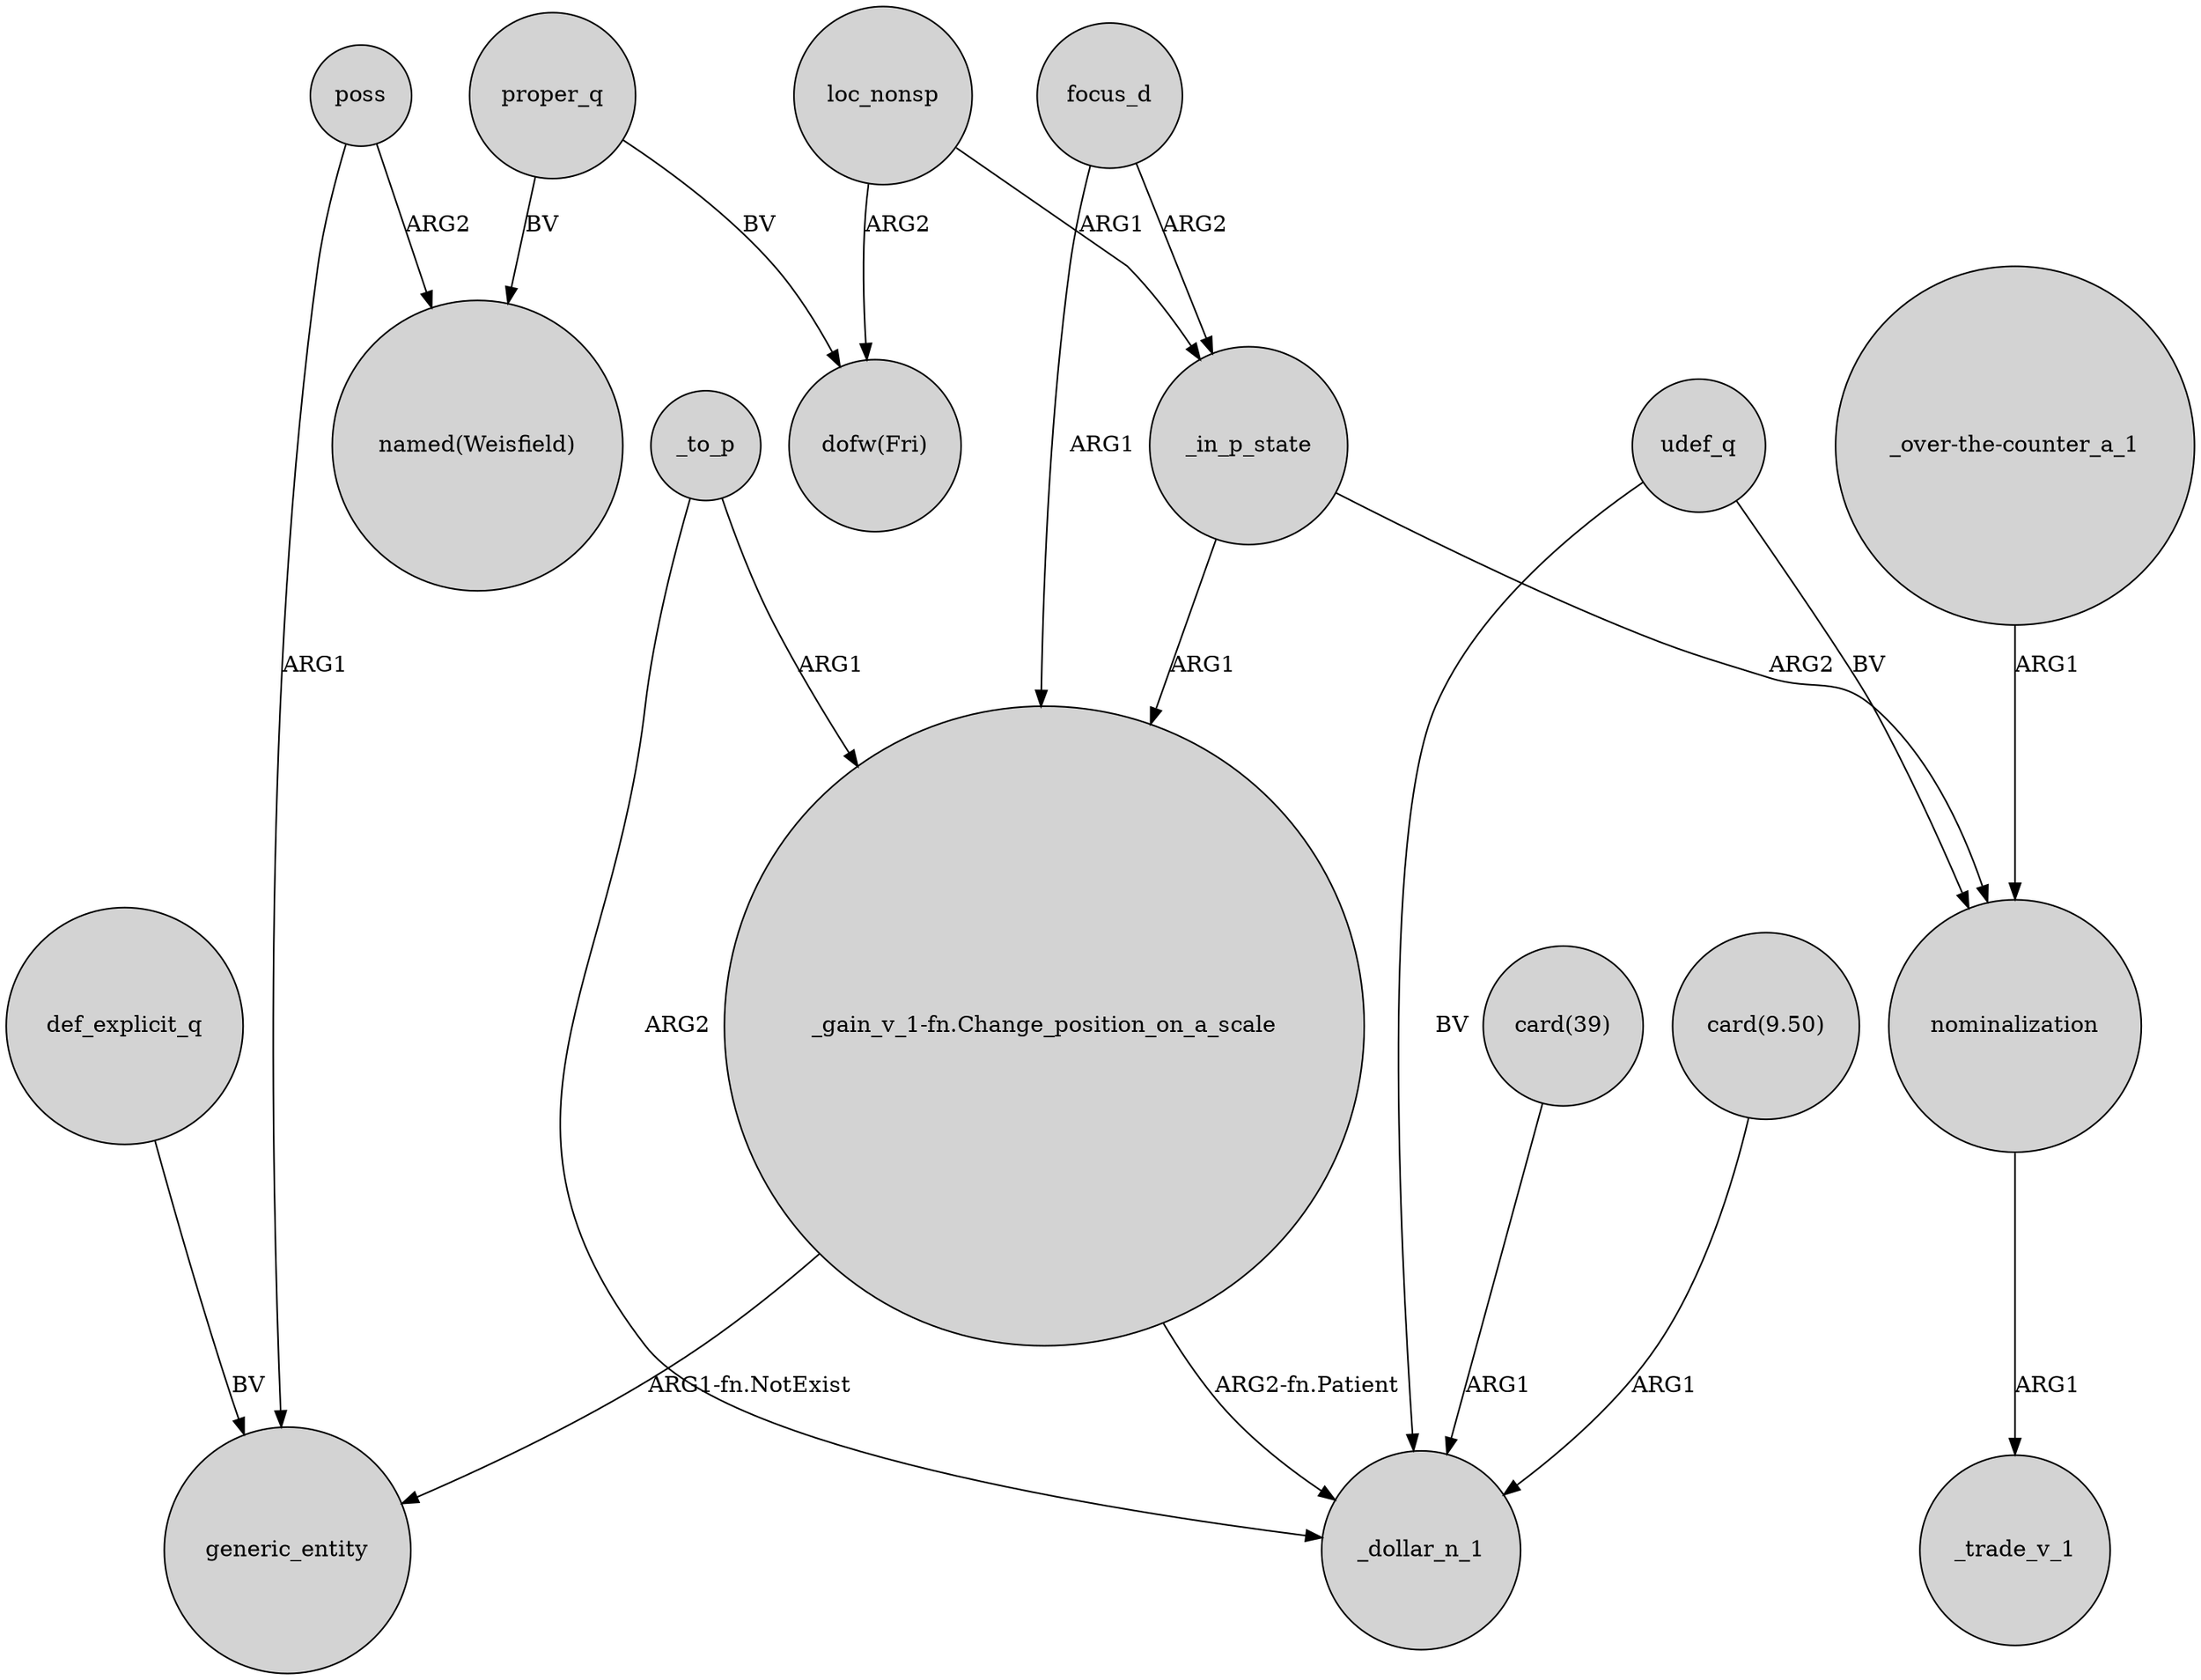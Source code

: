 digraph {
	node [shape=circle style=filled]
	_to_p -> "_gain_v_1-fn.Change_position_on_a_scale" [label=ARG1]
	proper_q -> "dofw(Fri)" [label=BV]
	poss -> generic_entity [label=ARG1]
	_to_p -> _dollar_n_1 [label=ARG2]
	"card(39)" -> _dollar_n_1 [label=ARG1]
	"card(9.50)" -> _dollar_n_1 [label=ARG1]
	proper_q -> "named(Weisfield)" [label=BV]
	focus_d -> _in_p_state [label=ARG2]
	def_explicit_q -> generic_entity [label=BV]
	poss -> "named(Weisfield)" [label=ARG2]
	nominalization -> _trade_v_1 [label=ARG1]
	loc_nonsp -> "dofw(Fri)" [label=ARG2]
	focus_d -> "_gain_v_1-fn.Change_position_on_a_scale" [label=ARG1]
	"_over-the-counter_a_1" -> nominalization [label=ARG1]
	_in_p_state -> "_gain_v_1-fn.Change_position_on_a_scale" [label=ARG1]
	_in_p_state -> nominalization [label=ARG2]
	udef_q -> nominalization [label=BV]
	loc_nonsp -> _in_p_state [label=ARG1]
	"_gain_v_1-fn.Change_position_on_a_scale" -> _dollar_n_1 [label="ARG2-fn.Patient"]
	"_gain_v_1-fn.Change_position_on_a_scale" -> generic_entity [label="ARG1-fn.NotExist"]
	udef_q -> _dollar_n_1 [label=BV]
}
